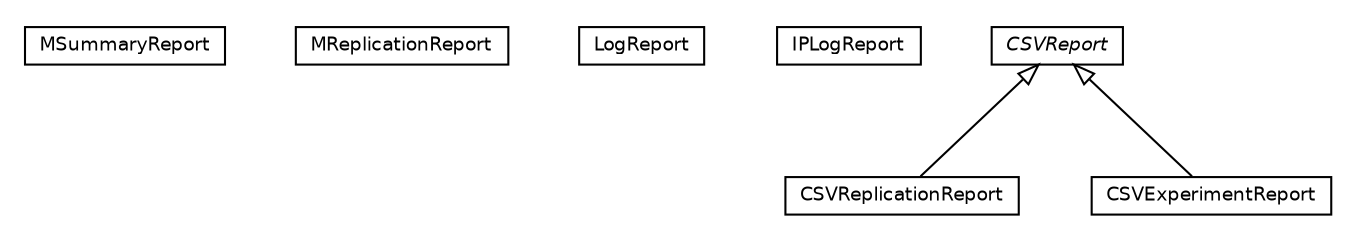 #!/usr/local/bin/dot
#
# Class diagram 
# Generated by UMLGraph version 5.4 (http://www.umlgraph.org/)
#

digraph G {
	edge [fontname="Helvetica",fontsize=10,labelfontname="Helvetica",labelfontsize=10];
	node [fontname="Helvetica",fontsize=10,shape=plaintext];
	nodesep=0.25;
	ranksep=0.5;
	// jsl.observers.textfile.MSummaryReport
	c7856 [label=<<table title="jsl.observers.textfile.MSummaryReport" border="0" cellborder="1" cellspacing="0" cellpadding="2" port="p" href="./MSummaryReport.html">
		<tr><td><table border="0" cellspacing="0" cellpadding="1">
<tr><td align="center" balign="center"> MSummaryReport </td></tr>
		</table></td></tr>
		</table>>, URL="./MSummaryReport.html", fontname="Helvetica", fontcolor="black", fontsize=9.0];
	// jsl.observers.textfile.MReplicationReport
	c7857 [label=<<table title="jsl.observers.textfile.MReplicationReport" border="0" cellborder="1" cellspacing="0" cellpadding="2" port="p" href="./MReplicationReport.html">
		<tr><td><table border="0" cellspacing="0" cellpadding="1">
<tr><td align="center" balign="center"> MReplicationReport </td></tr>
		</table></td></tr>
		</table>>, URL="./MReplicationReport.html", fontname="Helvetica", fontcolor="black", fontsize=9.0];
	// jsl.observers.textfile.LogReport
	c7858 [label=<<table title="jsl.observers.textfile.LogReport" border="0" cellborder="1" cellspacing="0" cellpadding="2" port="p" href="./LogReport.html">
		<tr><td><table border="0" cellspacing="0" cellpadding="1">
<tr><td align="center" balign="center"> LogReport </td></tr>
		</table></td></tr>
		</table>>, URL="./LogReport.html", fontname="Helvetica", fontcolor="black", fontsize=9.0];
	// jsl.observers.textfile.IPLogReport
	c7859 [label=<<table title="jsl.observers.textfile.IPLogReport" border="0" cellborder="1" cellspacing="0" cellpadding="2" port="p" href="./IPLogReport.html">
		<tr><td><table border="0" cellspacing="0" cellpadding="1">
<tr><td align="center" balign="center"> IPLogReport </td></tr>
		</table></td></tr>
		</table>>, URL="./IPLogReport.html", fontname="Helvetica", fontcolor="black", fontsize=9.0];
	// jsl.observers.textfile.CSVReport
	c7860 [label=<<table title="jsl.observers.textfile.CSVReport" border="0" cellborder="1" cellspacing="0" cellpadding="2" port="p" href="./CSVReport.html">
		<tr><td><table border="0" cellspacing="0" cellpadding="1">
<tr><td align="center" balign="center"><font face="Helvetica-Oblique"> CSVReport </font></td></tr>
		</table></td></tr>
		</table>>, URL="./CSVReport.html", fontname="Helvetica", fontcolor="black", fontsize=9.0];
	// jsl.observers.textfile.CSVReplicationReport
	c7861 [label=<<table title="jsl.observers.textfile.CSVReplicationReport" border="0" cellborder="1" cellspacing="0" cellpadding="2" port="p" href="./CSVReplicationReport.html">
		<tr><td><table border="0" cellspacing="0" cellpadding="1">
<tr><td align="center" balign="center"> CSVReplicationReport </td></tr>
		</table></td></tr>
		</table>>, URL="./CSVReplicationReport.html", fontname="Helvetica", fontcolor="black", fontsize=9.0];
	// jsl.observers.textfile.CSVExperimentReport
	c7862 [label=<<table title="jsl.observers.textfile.CSVExperimentReport" border="0" cellborder="1" cellspacing="0" cellpadding="2" port="p" href="./CSVExperimentReport.html">
		<tr><td><table border="0" cellspacing="0" cellpadding="1">
<tr><td align="center" balign="center"> CSVExperimentReport </td></tr>
		</table></td></tr>
		</table>>, URL="./CSVExperimentReport.html", fontname="Helvetica", fontcolor="black", fontsize=9.0];
	//jsl.observers.textfile.CSVReplicationReport extends jsl.observers.textfile.CSVReport
	c7860:p -> c7861:p [dir=back,arrowtail=empty];
	//jsl.observers.textfile.CSVExperimentReport extends jsl.observers.textfile.CSVReport
	c7860:p -> c7862:p [dir=back,arrowtail=empty];
}

